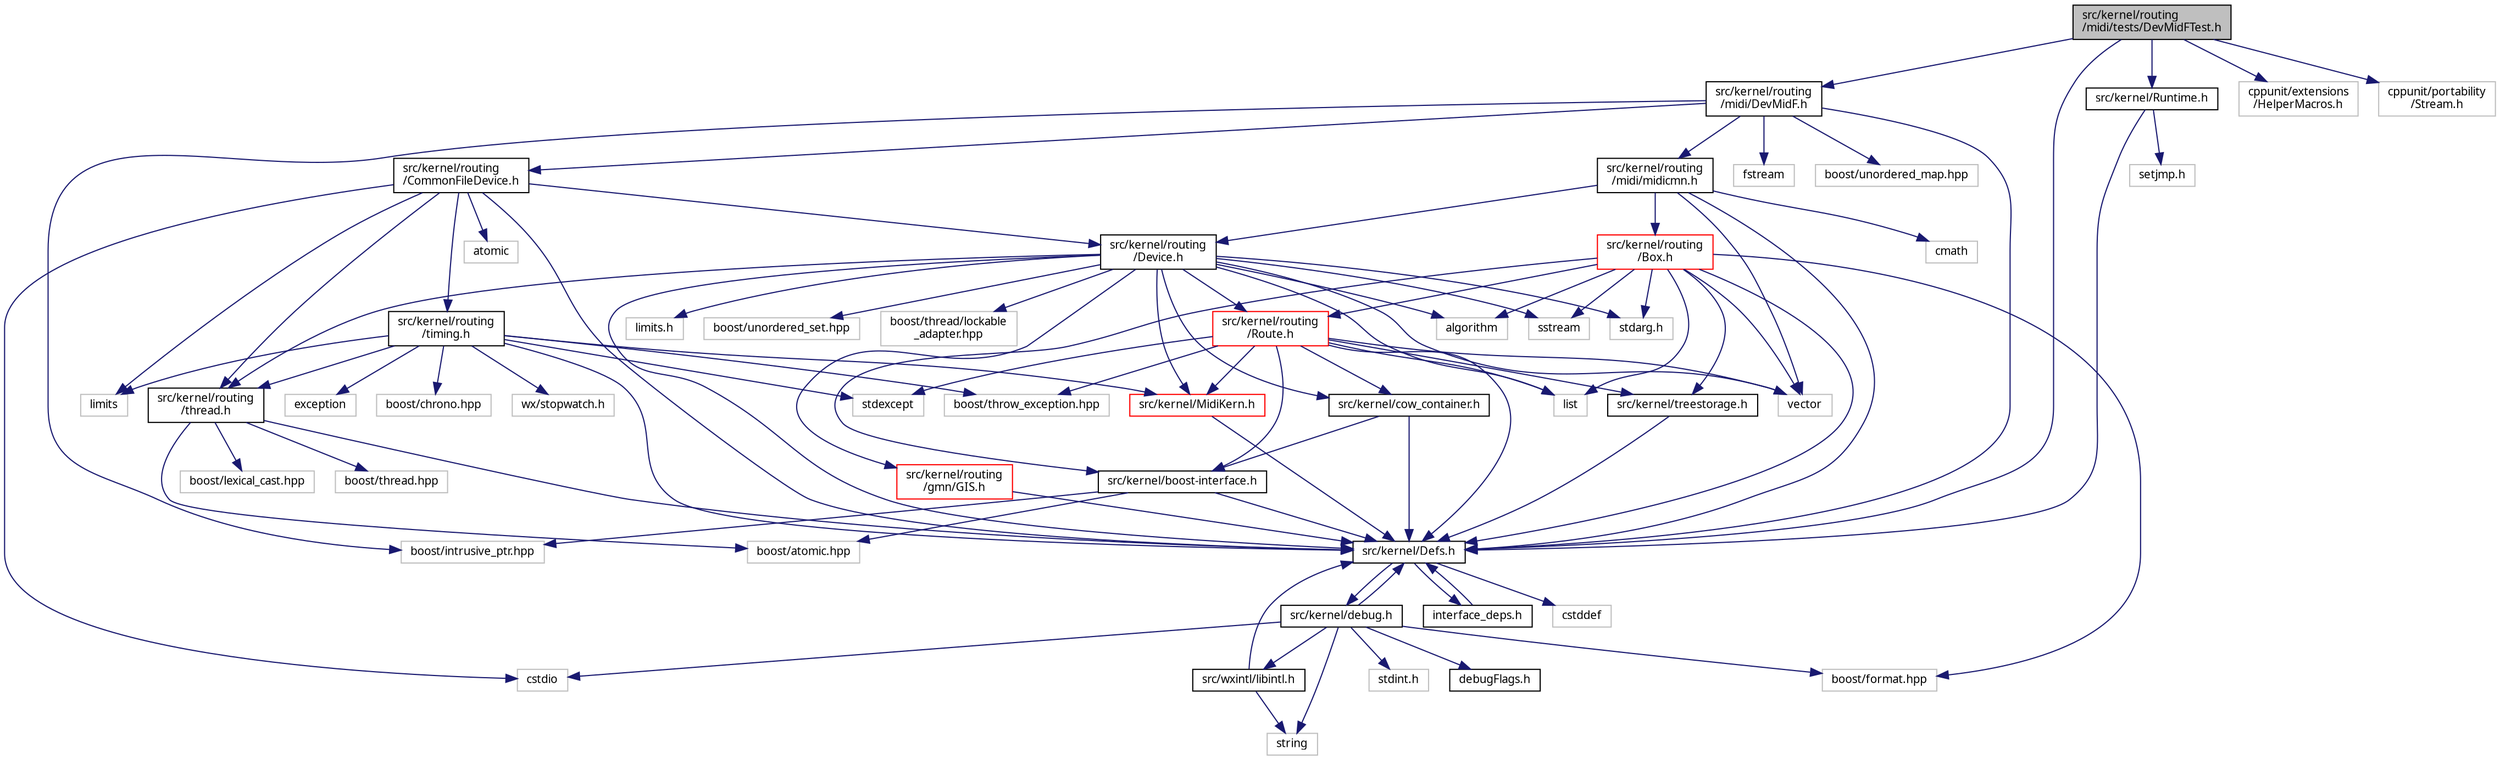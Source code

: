 digraph "src/kernel/routing/midi/tests/DevMidFTest.h"
{
  edge [fontname="Sans",fontsize="10",labelfontname="Sans",labelfontsize="10"];
  node [fontname="Sans",fontsize="10",shape=record];
  Node0 [label="src/kernel/routing\l/midi/tests/DevMidFTest.h",height=0.2,width=0.4,color="black", fillcolor="grey75", style="filled", fontcolor="black"];
  Node0 -> Node1 [color="midnightblue",fontsize="10",style="solid",fontname="Sans"];
  Node1 [label="src/kernel/Defs.h",height=0.2,width=0.4,color="black", fillcolor="white", style="filled",URL="$d1/d73/Defs_8h.html",tooltip="Common definitions. "];
  Node1 -> Node2 [color="midnightblue",fontsize="10",style="solid",fontname="Sans"];
  Node2 [label="interface_deps.h",height=0.2,width=0.4,color="black", fillcolor="white", style="filled",URL="$de/ddd/interface__deps_8h.html"];
  Node2 -> Node1 [color="midnightblue",fontsize="10",style="solid",fontname="Sans"];
  Node1 -> Node3 [color="midnightblue",fontsize="10",style="solid",fontname="Sans"];
  Node3 [label="cstddef",height=0.2,width=0.4,color="grey75", fillcolor="white", style="filled"];
  Node1 -> Node4 [color="midnightblue",fontsize="10",style="solid",fontname="Sans"];
  Node4 [label="src/kernel/debug.h",height=0.2,width=0.4,color="black", fillcolor="white", style="filled",URL="$db/d16/debug_8h.html"];
  Node4 -> Node1 [color="midnightblue",fontsize="10",style="solid",fontname="Sans"];
  Node4 -> Node5 [color="midnightblue",fontsize="10",style="solid",fontname="Sans"];
  Node5 [label="src/wxintl/libintl.h",height=0.2,width=0.4,color="black", fillcolor="white", style="filled",URL="$d4/d64/libintl_8h.html"];
  Node5 -> Node1 [color="midnightblue",fontsize="10",style="solid",fontname="Sans"];
  Node5 -> Node6 [color="midnightblue",fontsize="10",style="solid",fontname="Sans"];
  Node6 [label="string",height=0.2,width=0.4,color="grey75", fillcolor="white", style="filled"];
  Node4 -> Node6 [color="midnightblue",fontsize="10",style="solid",fontname="Sans"];
  Node4 -> Node7 [color="midnightblue",fontsize="10",style="solid",fontname="Sans"];
  Node7 [label="cstdio",height=0.2,width=0.4,color="grey75", fillcolor="white", style="filled"];
  Node4 -> Node8 [color="midnightblue",fontsize="10",style="solid",fontname="Sans"];
  Node8 [label="boost/format.hpp",height=0.2,width=0.4,color="grey75", fillcolor="white", style="filled"];
  Node4 -> Node9 [color="midnightblue",fontsize="10",style="solid",fontname="Sans"];
  Node9 [label="stdint.h",height=0.2,width=0.4,color="grey75", fillcolor="white", style="filled"];
  Node4 -> Node10 [color="midnightblue",fontsize="10",style="solid",fontname="Sans"];
  Node10 [label="debugFlags.h",height=0.2,width=0.4,color="black", fillcolor="white", style="filled",URL="$d4/dab/debugFlags_8h.html",tooltip="Debug flags for mutabor debug mode. "];
  Node0 -> Node11 [color="midnightblue",fontsize="10",style="solid",fontname="Sans"];
  Node11 [label="cppunit/extensions\l/HelperMacros.h",height=0.2,width=0.4,color="grey75", fillcolor="white", style="filled"];
  Node0 -> Node12 [color="midnightblue",fontsize="10",style="solid",fontname="Sans"];
  Node12 [label="cppunit/portability\l/Stream.h",height=0.2,width=0.4,color="grey75", fillcolor="white", style="filled"];
  Node0 -> Node13 [color="midnightblue",fontsize="10",style="solid",fontname="Sans"];
  Node13 [label="src/kernel/routing\l/midi/DevMidF.h",height=0.2,width=0.4,color="black", fillcolor="white", style="filled",URL="$da/d3c/DevMidF_8h.html"];
  Node13 -> Node1 [color="midnightblue",fontsize="10",style="solid",fontname="Sans"];
  Node13 -> Node14 [color="midnightblue",fontsize="10",style="solid",fontname="Sans"];
  Node14 [label="src/kernel/routing\l/CommonFileDevice.h",height=0.2,width=0.4,color="black", fillcolor="white", style="filled",URL="$d9/d17/CommonFileDevice_8h.html"];
  Node14 -> Node1 [color="midnightblue",fontsize="10",style="solid",fontname="Sans"];
  Node14 -> Node15 [color="midnightblue",fontsize="10",style="solid",fontname="Sans"];
  Node15 [label="src/kernel/routing\l/Device.h",height=0.2,width=0.4,color="black", fillcolor="white", style="filled",URL="$de/d05/Device_8h.html",tooltip="Routing. "];
  Node15 -> Node1 [color="midnightblue",fontsize="10",style="solid",fontname="Sans"];
  Node15 -> Node16 [color="midnightblue",fontsize="10",style="solid",fontname="Sans"];
  Node16 [label="src/kernel/cow_container.h",height=0.2,width=0.4,color="black", fillcolor="white", style="filled",URL="$da/d28/cow__container_8h.html",tooltip="Copy on write container. "];
  Node16 -> Node1 [color="midnightblue",fontsize="10",style="solid",fontname="Sans"];
  Node16 -> Node17 [color="midnightblue",fontsize="10",style="solid",fontname="Sans"];
  Node17 [label="src/kernel/boost-interface.h",height=0.2,width=0.4,color="black", fillcolor="white", style="filled",URL="$d1/da4/boost-interface_8h.html",tooltip="Interface to the boost library. "];
  Node17 -> Node1 [color="midnightblue",fontsize="10",style="solid",fontname="Sans"];
  Node17 -> Node18 [color="midnightblue",fontsize="10",style="solid",fontname="Sans"];
  Node18 [label="boost/atomic.hpp",height=0.2,width=0.4,color="grey75", fillcolor="white", style="filled"];
  Node17 -> Node19 [color="midnightblue",fontsize="10",style="solid",fontname="Sans"];
  Node19 [label="boost/intrusive_ptr.hpp",height=0.2,width=0.4,color="grey75", fillcolor="white", style="filled"];
  Node15 -> Node20 [color="midnightblue",fontsize="10",style="solid",fontname="Sans"];
  Node20 [label="src/kernel/routing\l/gmn/GIS.h",height=0.2,width=0.4,color="red", fillcolor="white", style="filled",URL="$dd/d4d/GIS_8h.html"];
  Node20 -> Node1 [color="midnightblue",fontsize="10",style="solid",fontname="Sans"];
  Node15 -> Node25 [color="midnightblue",fontsize="10",style="solid",fontname="Sans"];
  Node25 [label="src/kernel/routing\l/Route.h",height=0.2,width=0.4,color="red", fillcolor="white", style="filled",URL="$d1/d65/Route_8h.html",tooltip="Routing. "];
  Node25 -> Node1 [color="midnightblue",fontsize="10",style="solid",fontname="Sans"];
  Node25 -> Node16 [color="midnightblue",fontsize="10",style="solid",fontname="Sans"];
  Node25 -> Node26 [color="midnightblue",fontsize="10",style="solid",fontname="Sans"];
  Node26 [label="src/kernel/MidiKern.h",height=0.2,width=0.4,color="red", fillcolor="white", style="filled",URL="$da/dfd/MidiKern_8h.html"];
  Node26 -> Node1 [color="midnightblue",fontsize="10",style="solid",fontname="Sans"];
  Node25 -> Node28 [color="midnightblue",fontsize="10",style="solid",fontname="Sans"];
  Node28 [label="src/kernel/treestorage.h",height=0.2,width=0.4,color="black", fillcolor="white", style="filled",URL="$db/dbe/treestorage_8h.html",tooltip="abstract class for tree like storage "];
  Node28 -> Node1 [color="midnightblue",fontsize="10",style="solid",fontname="Sans"];
  Node25 -> Node17 [color="midnightblue",fontsize="10",style="solid",fontname="Sans"];
  Node25 -> Node29 [color="midnightblue",fontsize="10",style="solid",fontname="Sans"];
  Node29 [label="list",height=0.2,width=0.4,color="grey75", fillcolor="white", style="filled"];
  Node25 -> Node30 [color="midnightblue",fontsize="10",style="solid",fontname="Sans"];
  Node30 [label="vector",height=0.2,width=0.4,color="grey75", fillcolor="white", style="filled"];
  Node25 -> Node31 [color="midnightblue",fontsize="10",style="solid",fontname="Sans"];
  Node31 [label="stdexcept",height=0.2,width=0.4,color="grey75", fillcolor="white", style="filled"];
  Node25 -> Node32 [color="midnightblue",fontsize="10",style="solid",fontname="Sans"];
  Node32 [label="boost/throw_exception.hpp",height=0.2,width=0.4,color="grey75", fillcolor="white", style="filled"];
  Node15 -> Node36 [color="midnightblue",fontsize="10",style="solid",fontname="Sans"];
  Node36 [label="src/kernel/routing\l/thread.h",height=0.2,width=0.4,color="black", fillcolor="white", style="filled",URL="$db/dd5/thread_8h.html"];
  Node36 -> Node1 [color="midnightblue",fontsize="10",style="solid",fontname="Sans"];
  Node36 -> Node37 [color="midnightblue",fontsize="10",style="solid",fontname="Sans"];
  Node37 [label="boost/thread.hpp",height=0.2,width=0.4,color="grey75", fillcolor="white", style="filled"];
  Node36 -> Node18 [color="midnightblue",fontsize="10",style="solid",fontname="Sans"];
  Node36 -> Node38 [color="midnightblue",fontsize="10",style="solid",fontname="Sans"];
  Node38 [label="boost/lexical_cast.hpp",height=0.2,width=0.4,color="grey75", fillcolor="white", style="filled"];
  Node15 -> Node39 [color="midnightblue",fontsize="10",style="solid",fontname="Sans"];
  Node39 [label="boost/thread/lockable\l_adapter.hpp",height=0.2,width=0.4,color="grey75", fillcolor="white", style="filled"];
  Node15 -> Node26 [color="midnightblue",fontsize="10",style="solid",fontname="Sans"];
  Node15 -> Node30 [color="midnightblue",fontsize="10",style="solid",fontname="Sans"];
  Node15 -> Node29 [color="midnightblue",fontsize="10",style="solid",fontname="Sans"];
  Node15 -> Node40 [color="midnightblue",fontsize="10",style="solid",fontname="Sans"];
  Node40 [label="limits.h",height=0.2,width=0.4,color="grey75", fillcolor="white", style="filled"];
  Node15 -> Node41 [color="midnightblue",fontsize="10",style="solid",fontname="Sans"];
  Node41 [label="algorithm",height=0.2,width=0.4,color="grey75", fillcolor="white", style="filled"];
  Node15 -> Node42 [color="midnightblue",fontsize="10",style="solid",fontname="Sans"];
  Node42 [label="sstream",height=0.2,width=0.4,color="grey75", fillcolor="white", style="filled"];
  Node15 -> Node43 [color="midnightblue",fontsize="10",style="solid",fontname="Sans"];
  Node43 [label="stdarg.h",height=0.2,width=0.4,color="grey75", fillcolor="white", style="filled"];
  Node15 -> Node44 [color="midnightblue",fontsize="10",style="solid",fontname="Sans"];
  Node44 [label="boost/unordered_set.hpp",height=0.2,width=0.4,color="grey75", fillcolor="white", style="filled"];
  Node14 -> Node36 [color="midnightblue",fontsize="10",style="solid",fontname="Sans"];
  Node14 -> Node45 [color="midnightblue",fontsize="10",style="solid",fontname="Sans"];
  Node45 [label="src/kernel/routing\l/timing.h",height=0.2,width=0.4,color="black", fillcolor="white", style="filled",URL="$db/d41/timing_8h.html"];
  Node45 -> Node1 [color="midnightblue",fontsize="10",style="solid",fontname="Sans"];
  Node45 -> Node26 [color="midnightblue",fontsize="10",style="solid",fontname="Sans"];
  Node45 -> Node35 [color="midnightblue",fontsize="10",style="solid",fontname="Sans"];
  Node35 [label="limits",height=0.2,width=0.4,color="grey75", fillcolor="white", style="filled"];
  Node45 -> Node46 [color="midnightblue",fontsize="10",style="solid",fontname="Sans"];
  Node46 [label="exception",height=0.2,width=0.4,color="grey75", fillcolor="white", style="filled"];
  Node45 -> Node31 [color="midnightblue",fontsize="10",style="solid",fontname="Sans"];
  Node45 -> Node32 [color="midnightblue",fontsize="10",style="solid",fontname="Sans"];
  Node45 -> Node47 [color="midnightblue",fontsize="10",style="solid",fontname="Sans"];
  Node47 [label="boost/chrono.hpp",height=0.2,width=0.4,color="grey75", fillcolor="white", style="filled"];
  Node45 -> Node48 [color="midnightblue",fontsize="10",style="solid",fontname="Sans"];
  Node48 [label="wx/stopwatch.h",height=0.2,width=0.4,color="grey75", fillcolor="white", style="filled"];
  Node45 -> Node36 [color="midnightblue",fontsize="10",style="solid",fontname="Sans"];
  Node14 -> Node35 [color="midnightblue",fontsize="10",style="solid",fontname="Sans"];
  Node14 -> Node7 [color="midnightblue",fontsize="10",style="solid",fontname="Sans"];
  Node14 -> Node49 [color="midnightblue",fontsize="10",style="solid",fontname="Sans"];
  Node49 [label="atomic",height=0.2,width=0.4,color="grey75", fillcolor="white", style="filled"];
  Node13 -> Node50 [color="midnightblue",fontsize="10",style="solid",fontname="Sans"];
  Node50 [label="src/kernel/routing\l/midi/midicmn.h",height=0.2,width=0.4,color="black", fillcolor="white", style="filled",URL="$de/d21/midicmn_8h.html"];
  Node50 -> Node1 [color="midnightblue",fontsize="10",style="solid",fontname="Sans"];
  Node50 -> Node15 [color="midnightblue",fontsize="10",style="solid",fontname="Sans"];
  Node50 -> Node51 [color="midnightblue",fontsize="10",style="solid",fontname="Sans"];
  Node51 [label="src/kernel/routing\l/Box.h",height=0.2,width=0.4,color="red", fillcolor="white", style="filled",URL="$de/d0f/Box_8h.html",tooltip="Mutabor Box for C++. "];
  Node51 -> Node1 [color="midnightblue",fontsize="10",style="solid",fontname="Sans"];
  Node51 -> Node28 [color="midnightblue",fontsize="10",style="solid",fontname="Sans"];
  Node51 -> Node17 [color="midnightblue",fontsize="10",style="solid",fontname="Sans"];
  Node51 -> Node25 [color="midnightblue",fontsize="10",style="solid",fontname="Sans"];
  Node51 -> Node30 [color="midnightblue",fontsize="10",style="solid",fontname="Sans"];
  Node51 -> Node29 [color="midnightblue",fontsize="10",style="solid",fontname="Sans"];
  Node51 -> Node41 [color="midnightblue",fontsize="10",style="solid",fontname="Sans"];
  Node51 -> Node42 [color="midnightblue",fontsize="10",style="solid",fontname="Sans"];
  Node51 -> Node43 [color="midnightblue",fontsize="10",style="solid",fontname="Sans"];
  Node51 -> Node8 [color="midnightblue",fontsize="10",style="solid",fontname="Sans"];
  Node50 -> Node30 [color="midnightblue",fontsize="10",style="solid",fontname="Sans"];
  Node50 -> Node59 [color="midnightblue",fontsize="10",style="solid",fontname="Sans"];
  Node59 [label="cmath",height=0.2,width=0.4,color="grey75", fillcolor="white", style="filled"];
  Node13 -> Node60 [color="midnightblue",fontsize="10",style="solid",fontname="Sans"];
  Node60 [label="fstream",height=0.2,width=0.4,color="grey75", fillcolor="white", style="filled"];
  Node13 -> Node19 [color="midnightblue",fontsize="10",style="solid",fontname="Sans"];
  Node13 -> Node61 [color="midnightblue",fontsize="10",style="solid",fontname="Sans"];
  Node61 [label="boost/unordered_map.hpp",height=0.2,width=0.4,color="grey75", fillcolor="white", style="filled"];
  Node0 -> Node62 [color="midnightblue",fontsize="10",style="solid",fontname="Sans"];
  Node62 [label="src/kernel/Runtime.h",height=0.2,width=0.4,color="black", fillcolor="white", style="filled",URL="$d5/d84/Runtime_8h.html",tooltip="Runtime functions of the (mainly C) old kernel of Mutabor. "];
  Node62 -> Node1 [color="midnightblue",fontsize="10",style="solid",fontname="Sans"];
  Node62 -> Node63 [color="midnightblue",fontsize="10",style="solid",fontname="Sans"];
  Node63 [label="setjmp.h",height=0.2,width=0.4,color="grey75", fillcolor="white", style="filled"];
}
